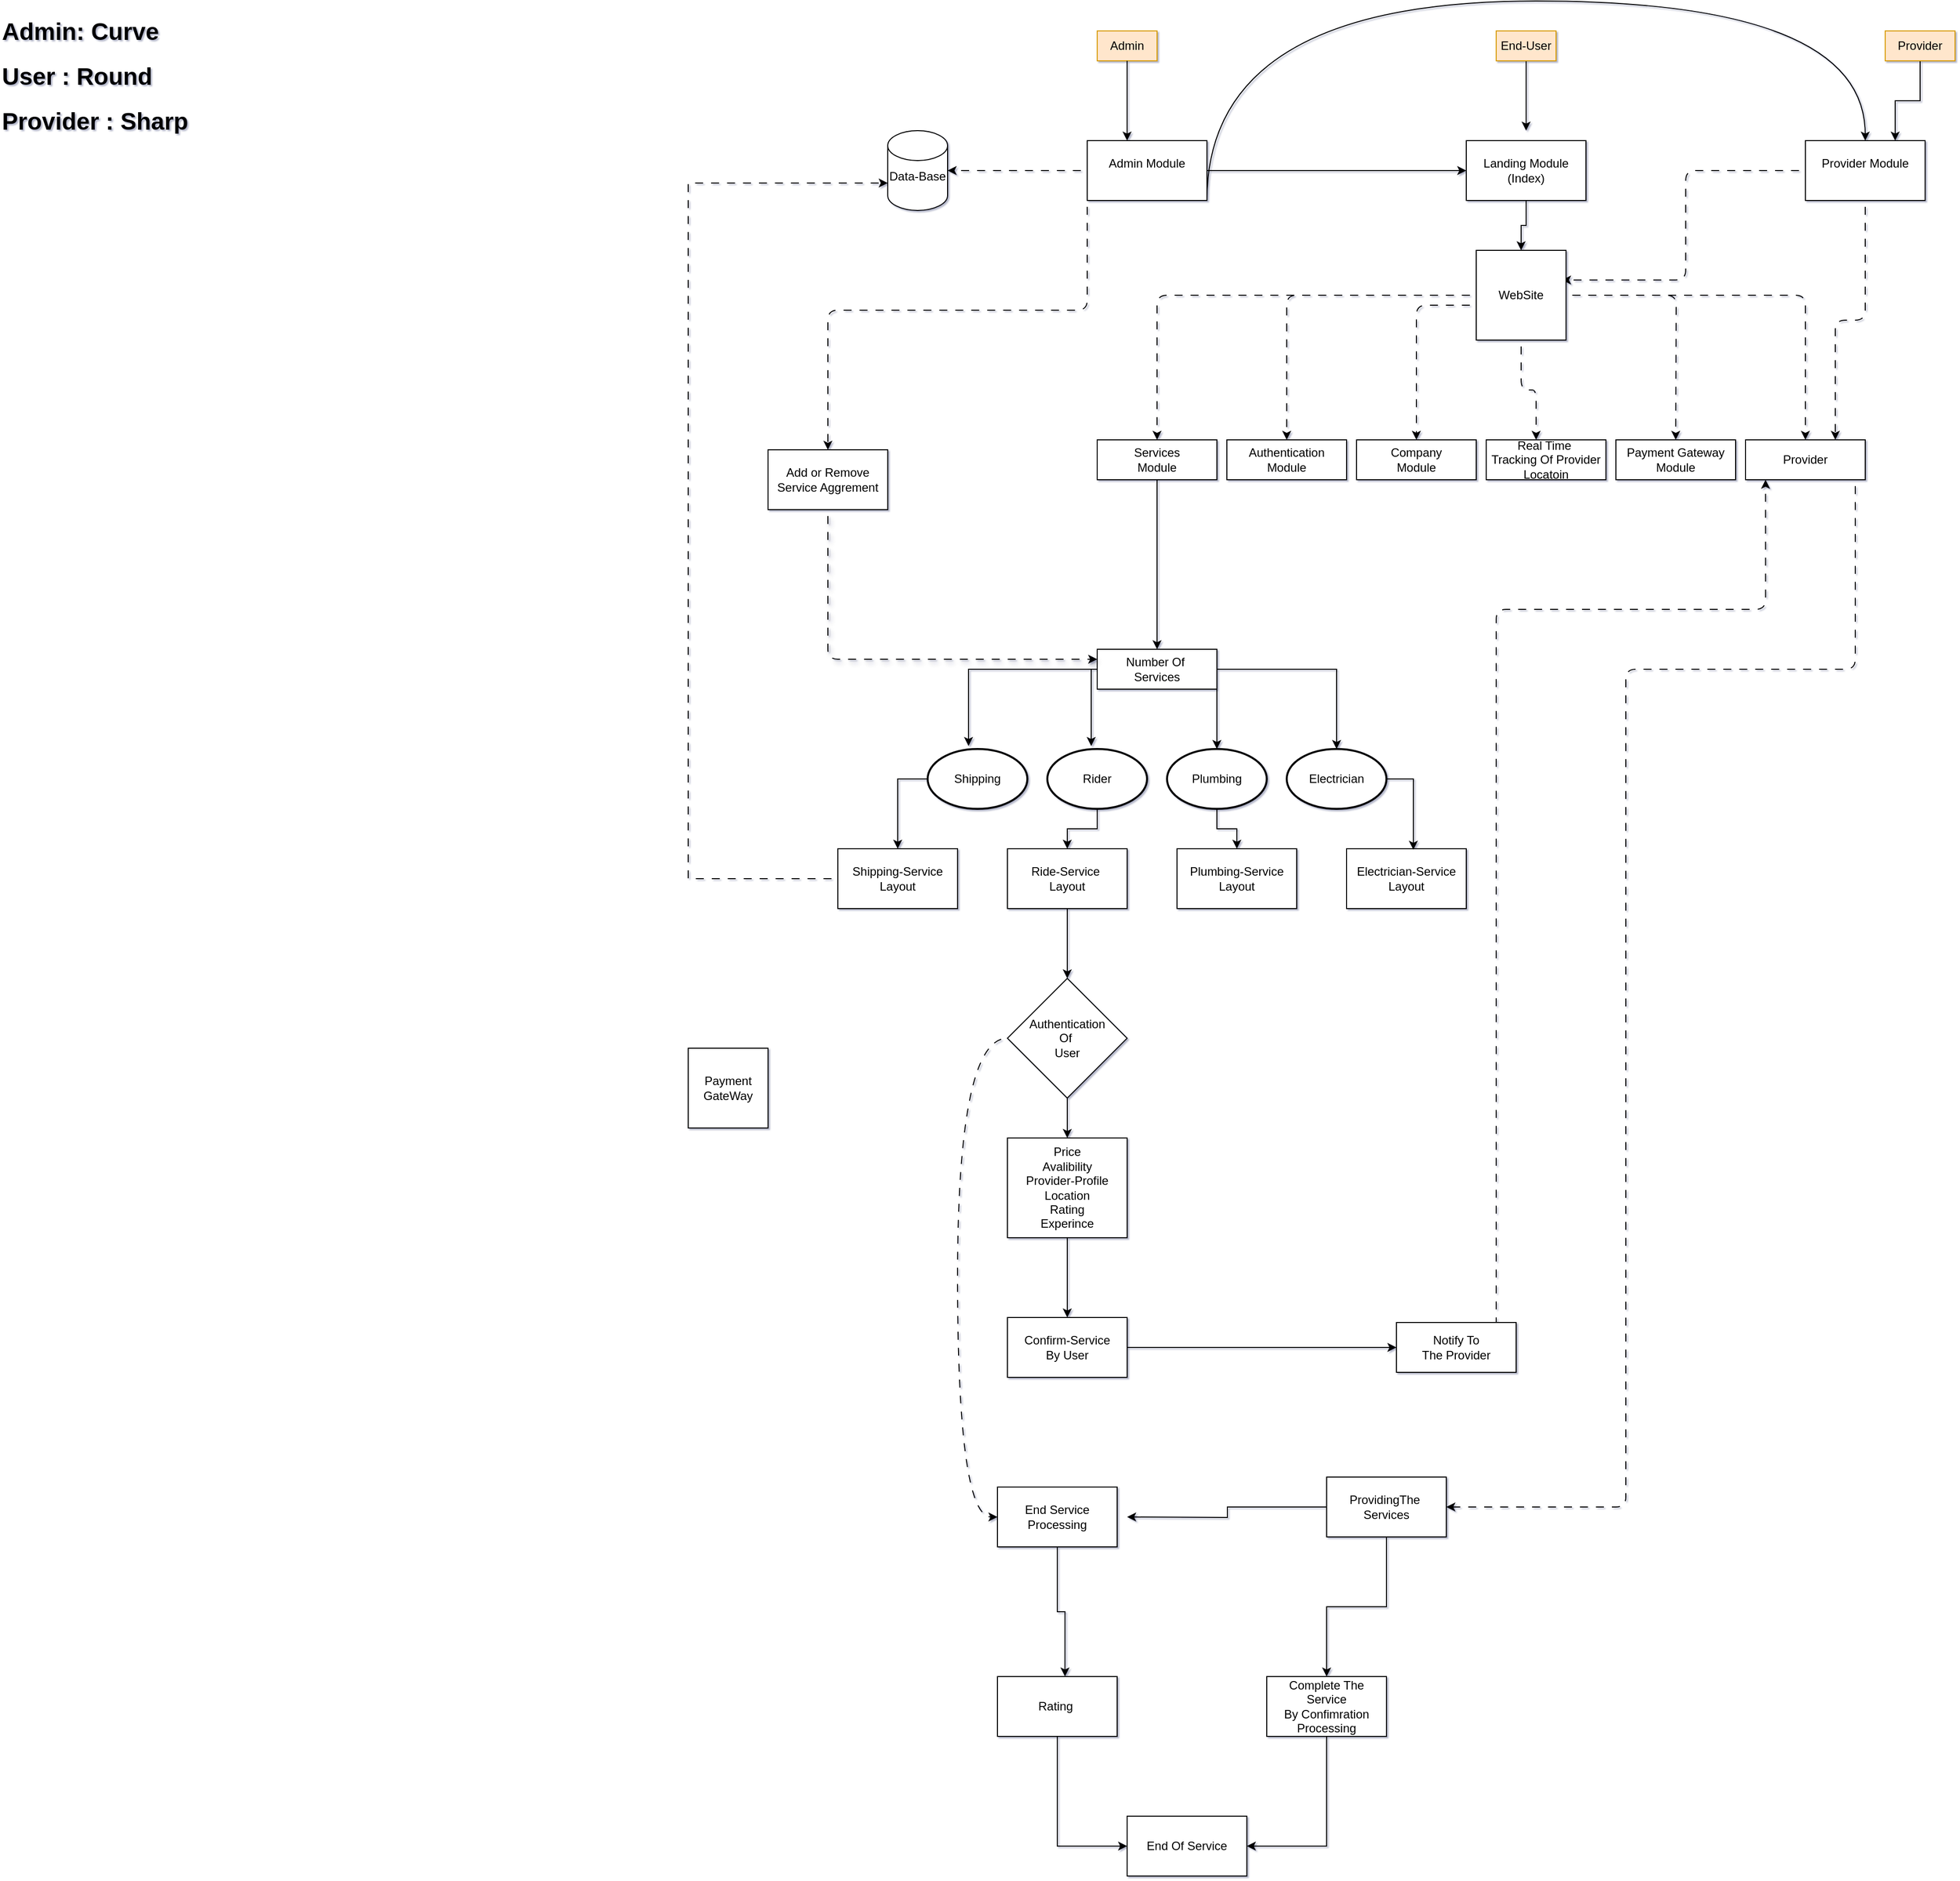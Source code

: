 <mxfile version="26.0.9">
  <diagram name="Page-1" id="xpZkZ2weexCkq__8deuh">
    <mxGraphModel dx="3193" dy="1176" grid="1" gridSize="10" guides="1" tooltips="1" connect="1" arrows="1" fold="1" page="1" pageScale="1" pageWidth="1100" pageHeight="850" background="#ffffff" math="0" shadow="1">
      <root>
        <mxCell id="0" />
        <mxCell id="1" parent="0" />
        <mxCell id="1AA3HkgsHGMT5kLfeeIE-18" value="Admin" style="text;html=1;align=center;verticalAlign=middle;whiteSpace=wrap;rounded=0;fillColor=#ffe6cc;strokeColor=#d79b00;" parent="1" vertex="1">
          <mxGeometry x="10" y="40" width="60" height="30" as="geometry" />
        </mxCell>
        <mxCell id="1AA3HkgsHGMT5kLfeeIE-25" style="edgeStyle=orthogonalEdgeStyle;rounded=0;orthogonalLoop=1;jettySize=auto;html=1;" parent="1" source="1AA3HkgsHGMT5kLfeeIE-19" edge="1">
          <mxGeometry relative="1" as="geometry">
            <mxPoint x="440" y="140" as="targetPoint" />
          </mxGeometry>
        </mxCell>
        <mxCell id="1AA3HkgsHGMT5kLfeeIE-19" value="End-User" style="text;html=1;align=center;verticalAlign=middle;whiteSpace=wrap;rounded=0;fillColor=#ffe6cc;strokeColor=#d79b00;" parent="1" vertex="1">
          <mxGeometry x="410" y="40" width="60" height="30" as="geometry" />
        </mxCell>
        <mxCell id="1AA3HkgsHGMT5kLfeeIE-29" style="edgeStyle=orthogonalEdgeStyle;rounded=0;orthogonalLoop=1;jettySize=auto;html=1;entryX=0.75;entryY=0;entryDx=0;entryDy=0;" parent="1" source="1AA3HkgsHGMT5kLfeeIE-20" target="1AA3HkgsHGMT5kLfeeIE-26" edge="1">
          <mxGeometry relative="1" as="geometry" />
        </mxCell>
        <mxCell id="1AA3HkgsHGMT5kLfeeIE-20" value="Provider" style="text;html=1;align=center;verticalAlign=middle;whiteSpace=wrap;rounded=0;fillColor=#ffe6cc;strokeColor=#d79b00;" parent="1" vertex="1">
          <mxGeometry x="800" y="40" width="70" height="30" as="geometry" />
        </mxCell>
        <mxCell id="1AA3HkgsHGMT5kLfeeIE-36" style="edgeStyle=orthogonalEdgeStyle;rounded=0;orthogonalLoop=1;jettySize=auto;html=1;entryX=0.5;entryY=0;entryDx=0;entryDy=0;" parent="1" source="1AA3HkgsHGMT5kLfeeIE-24" target="1AA3HkgsHGMT5kLfeeIE-43" edge="1">
          <mxGeometry relative="1" as="geometry">
            <mxPoint x="440" y="280" as="targetPoint" />
          </mxGeometry>
        </mxCell>
        <mxCell id="1AA3HkgsHGMT5kLfeeIE-24" value="Landing Module&lt;div&gt;(Index)&lt;/div&gt;" style="rounded=0;whiteSpace=wrap;html=1;" parent="1" vertex="1">
          <mxGeometry x="380" y="150" width="120" height="60" as="geometry" />
        </mxCell>
        <mxCell id="QlRVXzmJsD952vZSAEFp-61" style="edgeStyle=orthogonalEdgeStyle;rounded=1;orthogonalLoop=1;jettySize=auto;html=1;entryX=0.75;entryY=0;entryDx=0;entryDy=0;flowAnimation=1;curved=0;" edge="1" parent="1" source="1AA3HkgsHGMT5kLfeeIE-26" target="1AA3HkgsHGMT5kLfeeIE-50">
          <mxGeometry relative="1" as="geometry" />
        </mxCell>
        <mxCell id="QlRVXzmJsD952vZSAEFp-66" style="edgeStyle=orthogonalEdgeStyle;rounded=1;orthogonalLoop=1;jettySize=auto;html=1;entryX=0.956;entryY=0.33;entryDx=0;entryDy=0;flowAnimation=1;curved=0;entryPerimeter=0;" edge="1" parent="1" source="1AA3HkgsHGMT5kLfeeIE-26" target="1AA3HkgsHGMT5kLfeeIE-43">
          <mxGeometry relative="1" as="geometry">
            <Array as="points">
              <mxPoint x="600" y="180" />
              <mxPoint x="600" y="290" />
            </Array>
          </mxGeometry>
        </mxCell>
        <mxCell id="1AA3HkgsHGMT5kLfeeIE-26" value="Provider Module&lt;div&gt;&lt;br&gt;&lt;/div&gt;" style="rounded=0;whiteSpace=wrap;html=1;" parent="1" vertex="1">
          <mxGeometry x="720" y="150" width="120" height="60" as="geometry" />
        </mxCell>
        <mxCell id="1AA3HkgsHGMT5kLfeeIE-30" style="edgeStyle=orthogonalEdgeStyle;rounded=0;orthogonalLoop=1;jettySize=auto;html=1;entryX=0;entryY=0.5;entryDx=0;entryDy=0;" parent="1" source="1AA3HkgsHGMT5kLfeeIE-27" target="1AA3HkgsHGMT5kLfeeIE-24" edge="1">
          <mxGeometry relative="1" as="geometry" />
        </mxCell>
        <mxCell id="1AA3HkgsHGMT5kLfeeIE-33" style="edgeStyle=orthogonalEdgeStyle;rounded=0;orthogonalLoop=1;jettySize=auto;html=1;exitX=1;exitY=1;exitDx=0;exitDy=0;curved=1;" parent="1" source="1AA3HkgsHGMT5kLfeeIE-27" target="1AA3HkgsHGMT5kLfeeIE-26" edge="1">
          <mxGeometry relative="1" as="geometry">
            <Array as="points">
              <mxPoint x="120" y="10" />
              <mxPoint x="780" y="10" />
            </Array>
          </mxGeometry>
        </mxCell>
        <mxCell id="QlRVXzmJsD952vZSAEFp-40" style="edgeStyle=orthogonalEdgeStyle;rounded=1;orthogonalLoop=1;jettySize=auto;html=1;entryX=0.5;entryY=0;entryDx=0;entryDy=0;curved=0;flowAnimation=1;" edge="1" parent="1" source="1AA3HkgsHGMT5kLfeeIE-27" target="QlRVXzmJsD952vZSAEFp-37">
          <mxGeometry relative="1" as="geometry">
            <Array as="points">
              <mxPoint y="320" />
              <mxPoint x="-260" y="320" />
            </Array>
          </mxGeometry>
        </mxCell>
        <mxCell id="1AA3HkgsHGMT5kLfeeIE-27" value="Admin Module&lt;div&gt;&lt;br&gt;&lt;/div&gt;" style="rounded=0;whiteSpace=wrap;html=1;glass=0;shadow=0;" parent="1" vertex="1">
          <mxGeometry y="150" width="120" height="60" as="geometry" />
        </mxCell>
        <mxCell id="1AA3HkgsHGMT5kLfeeIE-28" style="edgeStyle=orthogonalEdgeStyle;rounded=0;orthogonalLoop=1;jettySize=auto;html=1;entryX=0.333;entryY=0;entryDx=0;entryDy=0;entryPerimeter=0;" parent="1" source="1AA3HkgsHGMT5kLfeeIE-18" target="1AA3HkgsHGMT5kLfeeIE-27" edge="1">
          <mxGeometry relative="1" as="geometry" />
        </mxCell>
        <mxCell id="1AA3HkgsHGMT5kLfeeIE-31" value="Data-Base&lt;div&gt;&lt;br&gt;&lt;/div&gt;" style="shape=cylinder3;whiteSpace=wrap;html=1;boundedLbl=1;backgroundOutline=1;size=15;rounded=0;shadow=0;" parent="1" vertex="1">
          <mxGeometry x="-200" y="140" width="60" height="80" as="geometry" />
        </mxCell>
        <mxCell id="1AA3HkgsHGMT5kLfeeIE-51" style="edgeStyle=orthogonalEdgeStyle;rounded=1;orthogonalLoop=1;jettySize=auto;html=1;entryX=0.5;entryY=0;entryDx=0;entryDy=0;shadow=0;curved=0;flowAnimation=1;" parent="1" source="1AA3HkgsHGMT5kLfeeIE-43" target="1AA3HkgsHGMT5kLfeeIE-44" edge="1">
          <mxGeometry relative="1" as="geometry" />
        </mxCell>
        <mxCell id="1AA3HkgsHGMT5kLfeeIE-52" style="edgeStyle=orthogonalEdgeStyle;rounded=1;orthogonalLoop=1;jettySize=auto;html=1;entryX=0.5;entryY=0;entryDx=0;entryDy=0;shadow=0;flowAnimation=1;curved=0;" parent="1" source="1AA3HkgsHGMT5kLfeeIE-43" target="1AA3HkgsHGMT5kLfeeIE-48" edge="1">
          <mxGeometry relative="1" as="geometry" />
        </mxCell>
        <mxCell id="1AA3HkgsHGMT5kLfeeIE-54" style="edgeStyle=orthogonalEdgeStyle;rounded=1;orthogonalLoop=1;jettySize=auto;html=1;entryX=0.5;entryY=0;entryDx=0;entryDy=0;shadow=0;curved=0;flowAnimation=1;" parent="1" source="1AA3HkgsHGMT5kLfeeIE-43" target="1AA3HkgsHGMT5kLfeeIE-47" edge="1">
          <mxGeometry relative="1" as="geometry">
            <Array as="points">
              <mxPoint x="330" y="315" />
            </Array>
          </mxGeometry>
        </mxCell>
        <mxCell id="1AA3HkgsHGMT5kLfeeIE-56" style="edgeStyle=orthogonalEdgeStyle;rounded=1;orthogonalLoop=1;jettySize=auto;html=1;shadow=0;curved=0;flowAnimation=1;" parent="1" source="1AA3HkgsHGMT5kLfeeIE-43" edge="1">
          <mxGeometry relative="1" as="geometry">
            <mxPoint x="590" y="450" as="targetPoint" />
          </mxGeometry>
        </mxCell>
        <mxCell id="1AA3HkgsHGMT5kLfeeIE-57" style="edgeStyle=orthogonalEdgeStyle;rounded=1;orthogonalLoop=1;jettySize=auto;html=1;entryX=0.5;entryY=0;entryDx=0;entryDy=0;shadow=0;curved=0;flowAnimation=1;" parent="1" source="1AA3HkgsHGMT5kLfeeIE-43" target="1AA3HkgsHGMT5kLfeeIE-50" edge="1">
          <mxGeometry relative="1" as="geometry" />
        </mxCell>
        <mxCell id="1AA3HkgsHGMT5kLfeeIE-43" value="WebSite" style="whiteSpace=wrap;html=1;aspect=fixed;rounded=0;" parent="1" vertex="1">
          <mxGeometry x="390" y="260" width="90" height="90" as="geometry" />
        </mxCell>
        <mxCell id="QlRVXzmJsD952vZSAEFp-2" style="edgeStyle=orthogonalEdgeStyle;rounded=0;orthogonalLoop=1;jettySize=auto;html=1;entryX=0.5;entryY=0;entryDx=0;entryDy=0;" edge="1" parent="1" source="1AA3HkgsHGMT5kLfeeIE-44" target="QlRVXzmJsD952vZSAEFp-1">
          <mxGeometry relative="1" as="geometry" />
        </mxCell>
        <mxCell id="1AA3HkgsHGMT5kLfeeIE-44" value="Services&lt;div&gt;Module&lt;/div&gt;" style="rounded=0;whiteSpace=wrap;html=1;" parent="1" vertex="1">
          <mxGeometry x="10" y="450" width="120" height="40" as="geometry" />
        </mxCell>
        <mxCell id="1AA3HkgsHGMT5kLfeeIE-45" value="Payment Gateway&lt;div&gt;Module&lt;/div&gt;" style="rounded=0;whiteSpace=wrap;html=1;shadow=0;" parent="1" vertex="1">
          <mxGeometry x="530" y="450" width="120" height="40" as="geometry" />
        </mxCell>
        <mxCell id="1AA3HkgsHGMT5kLfeeIE-46" value="Real Time&amp;nbsp;&lt;div&gt;Tracking Of Provider Locatoin&lt;/div&gt;" style="rounded=0;whiteSpace=wrap;html=1;shadow=0;" parent="1" vertex="1">
          <mxGeometry x="400" y="450" width="120" height="40" as="geometry" />
        </mxCell>
        <mxCell id="1AA3HkgsHGMT5kLfeeIE-47" value="Company&lt;div&gt;Module&lt;/div&gt;" style="rounded=0;whiteSpace=wrap;html=1;shadow=0;" parent="1" vertex="1">
          <mxGeometry x="270" y="450" width="120" height="40" as="geometry" />
        </mxCell>
        <mxCell id="1AA3HkgsHGMT5kLfeeIE-48" value="Authentication&lt;div&gt;Module&lt;/div&gt;" style="rounded=0;whiteSpace=wrap;html=1;shadow=0;" parent="1" vertex="1">
          <mxGeometry x="140" y="450" width="120" height="40" as="geometry" />
        </mxCell>
        <mxCell id="QlRVXzmJsD952vZSAEFp-46" style="edgeStyle=orthogonalEdgeStyle;rounded=1;orthogonalLoop=1;jettySize=auto;html=1;entryX=1;entryY=0.5;entryDx=0;entryDy=0;flowAnimation=1;curved=0;" edge="1" parent="1" source="1AA3HkgsHGMT5kLfeeIE-50" target="QlRVXzmJsD952vZSAEFp-47">
          <mxGeometry relative="1" as="geometry">
            <mxPoint x="940" y="1640" as="targetPoint" />
            <Array as="points">
              <mxPoint x="770" y="680" />
              <mxPoint x="540" y="680" />
              <mxPoint x="540" y="1520" />
            </Array>
          </mxGeometry>
        </mxCell>
        <mxCell id="1AA3HkgsHGMT5kLfeeIE-50" value="Provider" style="rounded=0;whiteSpace=wrap;html=1;shadow=0;" parent="1" vertex="1">
          <mxGeometry x="660" y="450" width="120" height="40" as="geometry" />
        </mxCell>
        <mxCell id="1AA3HkgsHGMT5kLfeeIE-55" style="edgeStyle=orthogonalEdgeStyle;rounded=1;orthogonalLoop=1;jettySize=auto;html=1;entryX=0.417;entryY=0;entryDx=0;entryDy=0;entryPerimeter=0;shadow=0;curved=0;flowAnimation=1;" parent="1" source="1AA3HkgsHGMT5kLfeeIE-43" target="1AA3HkgsHGMT5kLfeeIE-46" edge="1">
          <mxGeometry relative="1" as="geometry" />
        </mxCell>
        <mxCell id="1AA3HkgsHGMT5kLfeeIE-58" style="edgeStyle=orthogonalEdgeStyle;rounded=0;orthogonalLoop=1;jettySize=auto;html=1;entryX=1;entryY=0.5;entryDx=0;entryDy=0;entryPerimeter=0;flowAnimation=1;" parent="1" source="1AA3HkgsHGMT5kLfeeIE-27" target="1AA3HkgsHGMT5kLfeeIE-31" edge="1">
          <mxGeometry relative="1" as="geometry" />
        </mxCell>
        <mxCell id="QlRVXzmJsD952vZSAEFp-1" value="Number Of&amp;nbsp;&lt;div&gt;Services&lt;/div&gt;" style="rounded=0;whiteSpace=wrap;html=1;" vertex="1" parent="1">
          <mxGeometry x="10" y="660" width="120" height="40" as="geometry" />
        </mxCell>
        <mxCell id="QlRVXzmJsD952vZSAEFp-17" style="edgeStyle=orthogonalEdgeStyle;rounded=0;orthogonalLoop=1;jettySize=auto;html=1;entryX=0.5;entryY=0;entryDx=0;entryDy=0;" edge="1" parent="1" source="QlRVXzmJsD952vZSAEFp-7" target="QlRVXzmJsD952vZSAEFp-16">
          <mxGeometry relative="1" as="geometry">
            <Array as="points">
              <mxPoint x="-190" y="790" />
            </Array>
          </mxGeometry>
        </mxCell>
        <mxCell id="QlRVXzmJsD952vZSAEFp-7" value="Shipping" style="strokeWidth=2;html=1;shape=mxgraph.flowchart.start_1;whiteSpace=wrap;rounded=0;" vertex="1" parent="1">
          <mxGeometry x="-160" y="760" width="100" height="60" as="geometry" />
        </mxCell>
        <mxCell id="QlRVXzmJsD952vZSAEFp-8" value="Electrician" style="strokeWidth=2;html=1;shape=mxgraph.flowchart.start_1;whiteSpace=wrap;rounded=0;" vertex="1" parent="1">
          <mxGeometry x="200" y="760" width="100" height="60" as="geometry" />
        </mxCell>
        <mxCell id="QlRVXzmJsD952vZSAEFp-22" style="edgeStyle=orthogonalEdgeStyle;rounded=0;orthogonalLoop=1;jettySize=auto;html=1;entryX=0.5;entryY=0;entryDx=0;entryDy=0;" edge="1" parent="1" source="QlRVXzmJsD952vZSAEFp-9" target="QlRVXzmJsD952vZSAEFp-19">
          <mxGeometry relative="1" as="geometry" />
        </mxCell>
        <mxCell id="QlRVXzmJsD952vZSAEFp-9" value="Plumbing" style="strokeWidth=2;html=1;shape=mxgraph.flowchart.start_1;whiteSpace=wrap;rounded=0;" vertex="1" parent="1">
          <mxGeometry x="80" y="760" width="100" height="60" as="geometry" />
        </mxCell>
        <mxCell id="QlRVXzmJsD952vZSAEFp-21" style="edgeStyle=orthogonalEdgeStyle;rounded=0;orthogonalLoop=1;jettySize=auto;html=1;entryX=0.5;entryY=0;entryDx=0;entryDy=0;" edge="1" parent="1" source="QlRVXzmJsD952vZSAEFp-10" target="QlRVXzmJsD952vZSAEFp-18">
          <mxGeometry relative="1" as="geometry" />
        </mxCell>
        <mxCell id="QlRVXzmJsD952vZSAEFp-10" value="Rider" style="strokeWidth=2;html=1;shape=mxgraph.flowchart.start_1;whiteSpace=wrap;rounded=0;" vertex="1" parent="1">
          <mxGeometry x="-40" y="760" width="100" height="60" as="geometry" />
        </mxCell>
        <mxCell id="QlRVXzmJsD952vZSAEFp-11" style="edgeStyle=orthogonalEdgeStyle;rounded=0;orthogonalLoop=1;jettySize=auto;html=1;entryX=0.41;entryY=-0.05;entryDx=0;entryDy=0;entryPerimeter=0;" edge="1" parent="1" source="QlRVXzmJsD952vZSAEFp-1" target="QlRVXzmJsD952vZSAEFp-7">
          <mxGeometry relative="1" as="geometry" />
        </mxCell>
        <mxCell id="QlRVXzmJsD952vZSAEFp-13" style="edgeStyle=orthogonalEdgeStyle;rounded=0;orthogonalLoop=1;jettySize=auto;html=1;entryX=0.44;entryY=-0.05;entryDx=0;entryDy=0;entryPerimeter=0;" edge="1" parent="1" source="QlRVXzmJsD952vZSAEFp-1" target="QlRVXzmJsD952vZSAEFp-10">
          <mxGeometry relative="1" as="geometry">
            <Array as="points">
              <mxPoint x="4" y="680" />
            </Array>
          </mxGeometry>
        </mxCell>
        <mxCell id="QlRVXzmJsD952vZSAEFp-14" style="edgeStyle=orthogonalEdgeStyle;rounded=0;orthogonalLoop=1;jettySize=auto;html=1;entryX=0.5;entryY=0;entryDx=0;entryDy=0;entryPerimeter=0;" edge="1" parent="1" source="QlRVXzmJsD952vZSAEFp-1" target="QlRVXzmJsD952vZSAEFp-9">
          <mxGeometry relative="1" as="geometry">
            <Array as="points">
              <mxPoint x="130" y="720" />
              <mxPoint x="130" y="720" />
            </Array>
          </mxGeometry>
        </mxCell>
        <mxCell id="QlRVXzmJsD952vZSAEFp-15" style="edgeStyle=orthogonalEdgeStyle;rounded=0;orthogonalLoop=1;jettySize=auto;html=1;entryX=0.5;entryY=0;entryDx=0;entryDy=0;entryPerimeter=0;" edge="1" parent="1" source="QlRVXzmJsD952vZSAEFp-1" target="QlRVXzmJsD952vZSAEFp-8">
          <mxGeometry relative="1" as="geometry" />
        </mxCell>
        <mxCell id="QlRVXzmJsD952vZSAEFp-65" style="edgeStyle=orthogonalEdgeStyle;rounded=0;orthogonalLoop=1;jettySize=auto;html=1;entryX=0;entryY=0;entryDx=0;entryDy=52.5;entryPerimeter=0;flowAnimation=1;" edge="1" parent="1" source="QlRVXzmJsD952vZSAEFp-16" target="1AA3HkgsHGMT5kLfeeIE-31">
          <mxGeometry relative="1" as="geometry">
            <mxPoint x="-670" y="190" as="targetPoint" />
            <Array as="points">
              <mxPoint x="-400" y="890" />
              <mxPoint x="-400" y="192" />
            </Array>
          </mxGeometry>
        </mxCell>
        <mxCell id="QlRVXzmJsD952vZSAEFp-16" value="Shipping-Service Layout" style="rounded=0;whiteSpace=wrap;html=1;" vertex="1" parent="1">
          <mxGeometry x="-250" y="860" width="120" height="60" as="geometry" />
        </mxCell>
        <mxCell id="QlRVXzmJsD952vZSAEFp-28" style="edgeStyle=orthogonalEdgeStyle;rounded=0;orthogonalLoop=1;jettySize=auto;html=1;entryX=0.5;entryY=0;entryDx=0;entryDy=0;" edge="1" parent="1" source="QlRVXzmJsD952vZSAEFp-18" target="QlRVXzmJsD952vZSAEFp-27">
          <mxGeometry relative="1" as="geometry" />
        </mxCell>
        <mxCell id="QlRVXzmJsD952vZSAEFp-18" value="Ride-Service&amp;nbsp;&lt;div&gt;Layout&lt;/div&gt;" style="rounded=0;whiteSpace=wrap;html=1;" vertex="1" parent="1">
          <mxGeometry x="-80" y="860" width="120" height="60" as="geometry" />
        </mxCell>
        <mxCell id="QlRVXzmJsD952vZSAEFp-19" value="Plumbing-Service Layout" style="rounded=0;whiteSpace=wrap;html=1;" vertex="1" parent="1">
          <mxGeometry x="90" y="860" width="120" height="60" as="geometry" />
        </mxCell>
        <mxCell id="QlRVXzmJsD952vZSAEFp-20" value="Electrician-Service Layout" style="rounded=0;whiteSpace=wrap;html=1;" vertex="1" parent="1">
          <mxGeometry x="260" y="860" width="120" height="60" as="geometry" />
        </mxCell>
        <mxCell id="QlRVXzmJsD952vZSAEFp-23" style="edgeStyle=orthogonalEdgeStyle;rounded=0;orthogonalLoop=1;jettySize=auto;html=1;entryX=0.558;entryY=0.017;entryDx=0;entryDy=0;entryPerimeter=0;" edge="1" parent="1" source="QlRVXzmJsD952vZSAEFp-8" target="QlRVXzmJsD952vZSAEFp-20">
          <mxGeometry relative="1" as="geometry">
            <Array as="points">
              <mxPoint x="327" y="790" />
            </Array>
          </mxGeometry>
        </mxCell>
        <mxCell id="QlRVXzmJsD952vZSAEFp-35" style="edgeStyle=orthogonalEdgeStyle;rounded=0;orthogonalLoop=1;jettySize=auto;html=1;entryX=0.5;entryY=0;entryDx=0;entryDy=0;" edge="1" parent="1" source="QlRVXzmJsD952vZSAEFp-24" target="QlRVXzmJsD952vZSAEFp-34">
          <mxGeometry relative="1" as="geometry" />
        </mxCell>
        <mxCell id="QlRVXzmJsD952vZSAEFp-24" value="Price&lt;div&gt;Avalibility&lt;/div&gt;&lt;div&gt;Provider-Profile&lt;/div&gt;&lt;div&gt;Location&lt;/div&gt;&lt;div&gt;Rating&lt;/div&gt;&lt;div&gt;Experince&lt;/div&gt;" style="rounded=0;whiteSpace=wrap;html=1;" vertex="1" parent="1">
          <mxGeometry x="-80" y="1150" width="120" height="100" as="geometry" />
        </mxCell>
        <mxCell id="QlRVXzmJsD952vZSAEFp-29" style="edgeStyle=orthogonalEdgeStyle;rounded=0;orthogonalLoop=1;jettySize=auto;html=1;entryX=0.5;entryY=0;entryDx=0;entryDy=0;" edge="1" parent="1" source="QlRVXzmJsD952vZSAEFp-27" target="QlRVXzmJsD952vZSAEFp-24">
          <mxGeometry relative="1" as="geometry" />
        </mxCell>
        <mxCell id="QlRVXzmJsD952vZSAEFp-48" style="edgeStyle=orthogonalEdgeStyle;rounded=0;orthogonalLoop=1;jettySize=auto;html=1;entryX=0;entryY=0.5;entryDx=0;entryDy=0;curved=1;flowAnimation=1;" edge="1" parent="1" source="QlRVXzmJsD952vZSAEFp-27" target="QlRVXzmJsD952vZSAEFp-45">
          <mxGeometry relative="1" as="geometry">
            <Array as="points">
              <mxPoint x="-130" y="1050" />
              <mxPoint x="-130" y="1530" />
              <mxPoint x="-90" y="1530" />
            </Array>
          </mxGeometry>
        </mxCell>
        <mxCell id="QlRVXzmJsD952vZSAEFp-27" value="Authentication&lt;div&gt;Of&amp;nbsp;&lt;/div&gt;&lt;div&gt;User&lt;/div&gt;" style="rhombus;whiteSpace=wrap;html=1;rounded=0;" vertex="1" parent="1">
          <mxGeometry x="-80" y="990" width="120" height="120" as="geometry" />
        </mxCell>
        <mxCell id="QlRVXzmJsD952vZSAEFp-42" style="edgeStyle=orthogonalEdgeStyle;rounded=0;orthogonalLoop=1;jettySize=auto;html=1;entryX=0;entryY=0.5;entryDx=0;entryDy=0;" edge="1" parent="1" source="QlRVXzmJsD952vZSAEFp-34" target="QlRVXzmJsD952vZSAEFp-41">
          <mxGeometry relative="1" as="geometry" />
        </mxCell>
        <mxCell id="QlRVXzmJsD952vZSAEFp-34" value="Confirm-Service&lt;div&gt;By User&lt;/div&gt;" style="rounded=0;whiteSpace=wrap;html=1;" vertex="1" parent="1">
          <mxGeometry x="-80" y="1330" width="120" height="60" as="geometry" />
        </mxCell>
        <mxCell id="QlRVXzmJsD952vZSAEFp-39" style="edgeStyle=orthogonalEdgeStyle;rounded=1;orthogonalLoop=1;jettySize=auto;html=1;entryX=0;entryY=0.25;entryDx=0;entryDy=0;curved=0;flowAnimation=1;shadow=1;" edge="1" parent="1" source="QlRVXzmJsD952vZSAEFp-37" target="QlRVXzmJsD952vZSAEFp-1">
          <mxGeometry relative="1" as="geometry">
            <Array as="points">
              <mxPoint x="-260" y="670" />
            </Array>
          </mxGeometry>
        </mxCell>
        <mxCell id="QlRVXzmJsD952vZSAEFp-37" value="Add or Remove&lt;div&gt;Service Aggrement&lt;/div&gt;" style="rounded=0;whiteSpace=wrap;html=1;" vertex="1" parent="1">
          <mxGeometry x="-320" y="460" width="120" height="60" as="geometry" />
        </mxCell>
        <mxCell id="QlRVXzmJsD952vZSAEFp-43" style="edgeStyle=orthogonalEdgeStyle;rounded=1;orthogonalLoop=1;jettySize=auto;html=1;flowAnimation=1;curved=0;" edge="1" parent="1">
          <mxGeometry relative="1" as="geometry">
            <mxPoint x="390" y="1360.059" as="sourcePoint" />
            <mxPoint x="680.059" y="490" as="targetPoint" />
            <Array as="points">
              <mxPoint x="410" y="1360" />
              <mxPoint x="410" y="620" />
              <mxPoint x="680" y="620" />
            </Array>
          </mxGeometry>
        </mxCell>
        <mxCell id="QlRVXzmJsD952vZSAEFp-41" value="Notify To&lt;div&gt;The Provider&lt;/div&gt;" style="rounded=0;whiteSpace=wrap;html=1;" vertex="1" parent="1">
          <mxGeometry x="310" y="1335" width="120" height="50" as="geometry" />
        </mxCell>
        <mxCell id="QlRVXzmJsD952vZSAEFp-45" value="End Service&lt;div&gt;Processing&lt;/div&gt;" style="rounded=0;whiteSpace=wrap;html=1;" vertex="1" parent="1">
          <mxGeometry x="-90" y="1500" width="120" height="60" as="geometry" />
        </mxCell>
        <mxCell id="QlRVXzmJsD952vZSAEFp-49" style="edgeStyle=orthogonalEdgeStyle;rounded=0;orthogonalLoop=1;jettySize=auto;html=1;" edge="1" parent="1" source="QlRVXzmJsD952vZSAEFp-47">
          <mxGeometry relative="1" as="geometry">
            <mxPoint x="40" y="1530.0" as="targetPoint" />
          </mxGeometry>
        </mxCell>
        <mxCell id="QlRVXzmJsD952vZSAEFp-54" style="edgeStyle=orthogonalEdgeStyle;rounded=0;orthogonalLoop=1;jettySize=auto;html=1;entryX=0.5;entryY=0;entryDx=0;entryDy=0;" edge="1" parent="1" source="QlRVXzmJsD952vZSAEFp-47" target="QlRVXzmJsD952vZSAEFp-53">
          <mxGeometry relative="1" as="geometry" />
        </mxCell>
        <mxCell id="QlRVXzmJsD952vZSAEFp-47" value="ProvidingThe&amp;nbsp;&lt;div&gt;Services&lt;/div&gt;" style="rounded=0;whiteSpace=wrap;html=1;" vertex="1" parent="1">
          <mxGeometry x="240" y="1490" width="120" height="60" as="geometry" />
        </mxCell>
        <mxCell id="QlRVXzmJsD952vZSAEFp-50" value="End Of Service" style="rounded=0;whiteSpace=wrap;html=1;" vertex="1" parent="1">
          <mxGeometry x="40" y="1830" width="120" height="60" as="geometry" />
        </mxCell>
        <mxCell id="QlRVXzmJsD952vZSAEFp-55" style="edgeStyle=orthogonalEdgeStyle;rounded=0;orthogonalLoop=1;jettySize=auto;html=1;entryX=0;entryY=0.5;entryDx=0;entryDy=0;" edge="1" parent="1" source="QlRVXzmJsD952vZSAEFp-51" target="QlRVXzmJsD952vZSAEFp-50">
          <mxGeometry relative="1" as="geometry">
            <Array as="points">
              <mxPoint x="-30" y="1860" />
            </Array>
          </mxGeometry>
        </mxCell>
        <mxCell id="QlRVXzmJsD952vZSAEFp-51" value="Rating&amp;nbsp;" style="rounded=0;whiteSpace=wrap;html=1;" vertex="1" parent="1">
          <mxGeometry x="-90" y="1690" width="120" height="60" as="geometry" />
        </mxCell>
        <mxCell id="QlRVXzmJsD952vZSAEFp-52" style="edgeStyle=orthogonalEdgeStyle;rounded=0;orthogonalLoop=1;jettySize=auto;html=1;entryX=0.564;entryY=-0.001;entryDx=0;entryDy=0;entryPerimeter=0;" edge="1" parent="1" source="QlRVXzmJsD952vZSAEFp-45" target="QlRVXzmJsD952vZSAEFp-51">
          <mxGeometry relative="1" as="geometry" />
        </mxCell>
        <mxCell id="QlRVXzmJsD952vZSAEFp-56" style="edgeStyle=orthogonalEdgeStyle;rounded=0;orthogonalLoop=1;jettySize=auto;html=1;entryX=1;entryY=0.5;entryDx=0;entryDy=0;exitX=0.5;exitY=1;exitDx=0;exitDy=0;" edge="1" parent="1" source="QlRVXzmJsD952vZSAEFp-53" target="QlRVXzmJsD952vZSAEFp-50">
          <mxGeometry relative="1" as="geometry">
            <Array as="points">
              <mxPoint x="240" y="1860" />
            </Array>
          </mxGeometry>
        </mxCell>
        <mxCell id="QlRVXzmJsD952vZSAEFp-53" value="Complete The Service&lt;div&gt;By Confimration Processing&lt;/div&gt;" style="rounded=0;whiteSpace=wrap;html=1;" vertex="1" parent="1">
          <mxGeometry x="180" y="1690" width="120" height="60" as="geometry" />
        </mxCell>
        <mxCell id="QlRVXzmJsD952vZSAEFp-57" value="Payment GateWay" style="whiteSpace=wrap;html=1;aspect=fixed;rounded=0;" vertex="1" parent="1">
          <mxGeometry x="-400" y="1060" width="80" height="80" as="geometry" />
        </mxCell>
        <mxCell id="QlRVXzmJsD952vZSAEFp-63" value="&lt;h1 style=&quot;margin-top: 0px;&quot;&gt;Admin: Curve&lt;/h1&gt;&lt;h1 style=&quot;margin-top: 0px;&quot;&gt;User : Round&lt;/h1&gt;&lt;h1 style=&quot;margin-top: 0px;&quot;&gt;Provider : Sharp&amp;nbsp;&lt;/h1&gt;" style="text;html=1;whiteSpace=wrap;overflow=hidden;rounded=0;" vertex="1" parent="1">
          <mxGeometry x="-1090" y="20" width="200" height="120" as="geometry" />
        </mxCell>
      </root>
    </mxGraphModel>
  </diagram>
</mxfile>
